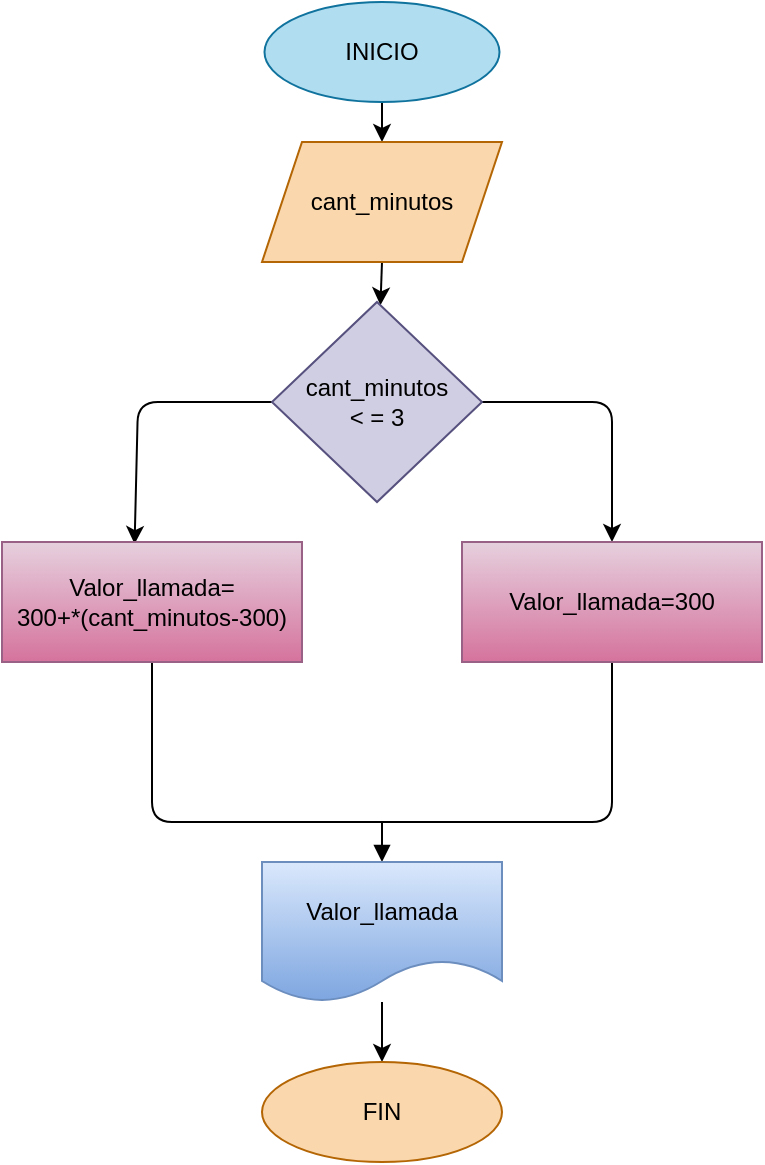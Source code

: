 <mxfile>
    <diagram id="uiuUCArOzEytovbLhKYF" name="Página-1">
        <mxGraphModel dx="662" dy="461" grid="1" gridSize="10" guides="1" tooltips="1" connect="1" arrows="1" fold="1" page="1" pageScale="1" pageWidth="827" pageHeight="1169" math="0" shadow="0">
            <root>
                <mxCell id="0"/>
                <mxCell id="1" parent="0"/>
                <mxCell id="5" style="edgeStyle=none;html=1;exitX=0.5;exitY=1;exitDx=0;exitDy=0;fontColor=#000000;" parent="1" target="3" edge="1">
                    <mxGeometry relative="1" as="geometry">
                        <mxPoint x="320" y="80" as="sourcePoint"/>
                    </mxGeometry>
                </mxCell>
                <mxCell id="7" style="edgeStyle=none;html=1;exitX=0.5;exitY=1;exitDx=0;exitDy=0;fontColor=#000000;" parent="1" source="3" target="4" edge="1">
                    <mxGeometry relative="1" as="geometry"/>
                </mxCell>
                <mxCell id="3" value="&lt;font color=&quot;#000000&quot;&gt;cant_minutos&lt;/font&gt;" style="shape=parallelogram;perimeter=parallelogramPerimeter;whiteSpace=wrap;html=1;fixedSize=1;fillColor=#fad7ac;strokeColor=#b46504;" parent="1" vertex="1">
                    <mxGeometry x="260" y="110" width="120" height="60" as="geometry"/>
                </mxCell>
                <mxCell id="18" style="edgeStyle=none;html=1;exitX=0;exitY=0.5;exitDx=0;exitDy=0;entryX=0.442;entryY=0.017;entryDx=0;entryDy=0;entryPerimeter=0;fontColor=#000000;" parent="1" source="4" target="10" edge="1">
                    <mxGeometry relative="1" as="geometry">
                        <Array as="points">
                            <mxPoint x="198" y="240"/>
                        </Array>
                    </mxGeometry>
                </mxCell>
                <mxCell id="19" style="edgeStyle=none;html=1;exitX=1;exitY=0.5;exitDx=0;exitDy=0;entryX=0.5;entryY=0;entryDx=0;entryDy=0;fontColor=#000000;" parent="1" source="4" target="11" edge="1">
                    <mxGeometry relative="1" as="geometry">
                        <Array as="points">
                            <mxPoint x="435" y="240"/>
                        </Array>
                    </mxGeometry>
                </mxCell>
                <mxCell id="4" value="&lt;font color=&quot;#000000&quot;&gt;cant_minutos&lt;br&gt;&amp;lt; = 3&lt;/font&gt;" style="rhombus;whiteSpace=wrap;html=1;fillColor=#d0cee2;strokeColor=#56517e;" parent="1" vertex="1">
                    <mxGeometry x="265" y="190" width="105" height="100" as="geometry"/>
                </mxCell>
                <mxCell id="31" style="edgeStyle=none;html=1;exitX=0.5;exitY=1;exitDx=0;exitDy=0;fontColor=#000000;endArrow=none;endFill=0;" parent="1" source="10" edge="1">
                    <mxGeometry relative="1" as="geometry">
                        <mxPoint x="320" y="450" as="targetPoint"/>
                        <Array as="points">
                            <mxPoint x="205" y="450"/>
                        </Array>
                    </mxGeometry>
                </mxCell>
                <mxCell id="10" value="&lt;font color=&quot;#000000&quot;&gt;Valor_llamada=&lt;br&gt;300+*(cant_minutos-300)&lt;/font&gt;" style="rounded=0;whiteSpace=wrap;html=1;fillColor=#e6d0de;strokeColor=#996185;gradientColor=#d5739d;" parent="1" vertex="1">
                    <mxGeometry x="130" y="310" width="150" height="60" as="geometry"/>
                </mxCell>
                <mxCell id="29" style="edgeStyle=none;html=1;exitX=0.5;exitY=1;exitDx=0;exitDy=0;fontColor=#000000;endArrow=none;endFill=0;" parent="1" source="11" edge="1">
                    <mxGeometry relative="1" as="geometry">
                        <mxPoint x="320" y="450" as="targetPoint"/>
                        <Array as="points">
                            <mxPoint x="435" y="450"/>
                        </Array>
                    </mxGeometry>
                </mxCell>
                <mxCell id="11" value="&lt;font color=&quot;#000000&quot;&gt;Valor_llamada=300&lt;/font&gt;" style="rounded=0;whiteSpace=wrap;html=1;fillColor=#e6d0de;strokeColor=#996185;gradientColor=#d5739d;" parent="1" vertex="1">
                    <mxGeometry x="360" y="310" width="150" height="60" as="geometry"/>
                </mxCell>
                <mxCell id="32" style="edgeStyle=none;html=1;fontColor=#000000;endArrow=block;endFill=1;entryX=0.5;entryY=0;entryDx=0;entryDy=0;" parent="1" target="20" edge="1">
                    <mxGeometry relative="1" as="geometry">
                        <mxPoint x="320" y="450" as="targetPoint"/>
                        <mxPoint x="320" y="450" as="sourcePoint"/>
                    </mxGeometry>
                </mxCell>
                <mxCell id="36" value="" style="edgeStyle=none;html=1;fontColor=#000000;" edge="1" parent="1" source="20" target="35">
                    <mxGeometry relative="1" as="geometry"/>
                </mxCell>
                <mxCell id="20" value="&lt;font color=&quot;#000000&quot;&gt;Valor_llamada&lt;/font&gt;" style="shape=document;whiteSpace=wrap;html=1;boundedLbl=1;fillColor=#dae8fc;strokeColor=#6c8ebf;gradientColor=#7ea6e0;" parent="1" vertex="1">
                    <mxGeometry x="260" y="470" width="120" height="70" as="geometry"/>
                </mxCell>
                <mxCell id="34" value="&lt;font color=&quot;#000000&quot;&gt;INICIO&lt;/font&gt;" style="ellipse;whiteSpace=wrap;html=1;fillColor=#b1ddf0;strokeColor=#10739e;" vertex="1" parent="1">
                    <mxGeometry x="261.25" y="40" width="117.5" height="50" as="geometry"/>
                </mxCell>
                <mxCell id="35" value="&lt;font color=&quot;#000000&quot;&gt;FIN&lt;/font&gt;" style="ellipse;whiteSpace=wrap;html=1;fillColor=#fad7ac;strokeColor=#b46504;" vertex="1" parent="1">
                    <mxGeometry x="260" y="570" width="120" height="50" as="geometry"/>
                </mxCell>
            </root>
        </mxGraphModel>
    </diagram>
</mxfile>